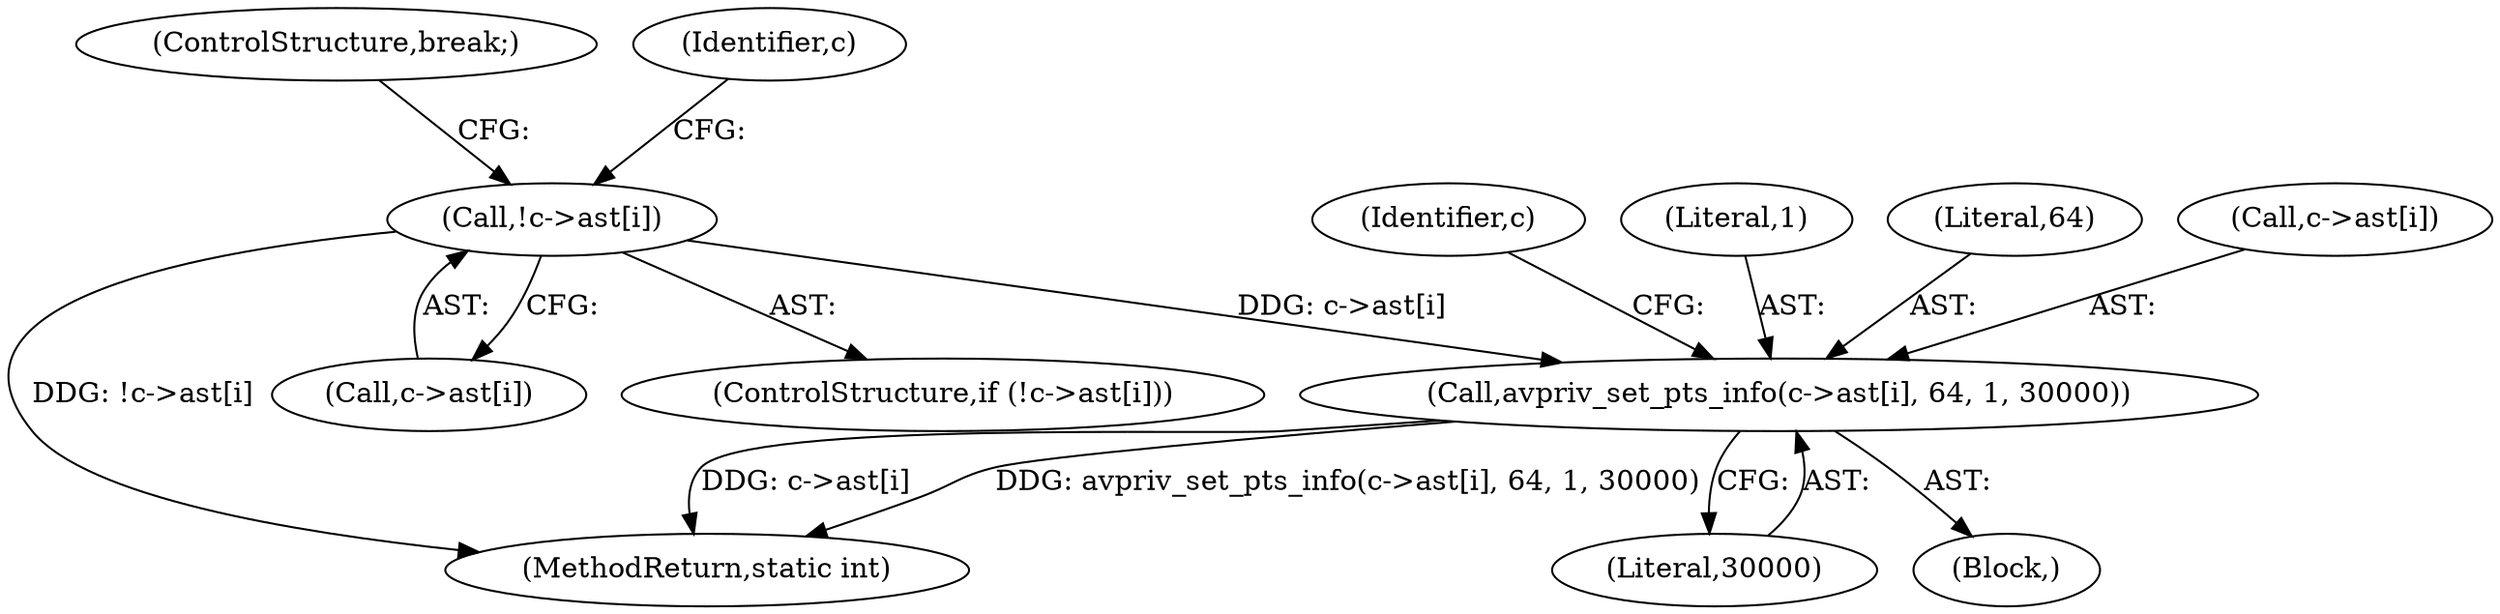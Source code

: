 digraph "0_libav_635bcfccd439480003b74a665b5aa7c872c1ad6b@array" {
"1000199" [label="(Call,!c->ast[i])"];
"1000206" [label="(Call,avpriv_set_pts_info(c->ast[i], 64, 1, 30000))"];
"1000205" [label="(ControlStructure,break;)"];
"1000198" [label="(ControlStructure,if (!c->ast[i]))"];
"1000206" [label="(Call,avpriv_set_pts_info(c->ast[i], 64, 1, 30000))"];
"1000109" [label="(Block,)"];
"1000220" [label="(Identifier,c)"];
"1000199" [label="(Call,!c->ast[i])"];
"1000290" [label="(MethodReturn,static int)"];
"1000200" [label="(Call,c->ast[i])"];
"1000214" [label="(Literal,30000)"];
"1000213" [label="(Literal,1)"];
"1000209" [label="(Identifier,c)"];
"1000212" [label="(Literal,64)"];
"1000207" [label="(Call,c->ast[i])"];
"1000199" -> "1000198"  [label="AST: "];
"1000199" -> "1000200"  [label="CFG: "];
"1000200" -> "1000199"  [label="AST: "];
"1000205" -> "1000199"  [label="CFG: "];
"1000209" -> "1000199"  [label="CFG: "];
"1000199" -> "1000290"  [label="DDG: !c->ast[i]"];
"1000199" -> "1000206"  [label="DDG: c->ast[i]"];
"1000206" -> "1000109"  [label="AST: "];
"1000206" -> "1000214"  [label="CFG: "];
"1000207" -> "1000206"  [label="AST: "];
"1000212" -> "1000206"  [label="AST: "];
"1000213" -> "1000206"  [label="AST: "];
"1000214" -> "1000206"  [label="AST: "];
"1000220" -> "1000206"  [label="CFG: "];
"1000206" -> "1000290"  [label="DDG: avpriv_set_pts_info(c->ast[i], 64, 1, 30000)"];
"1000206" -> "1000290"  [label="DDG: c->ast[i]"];
}
